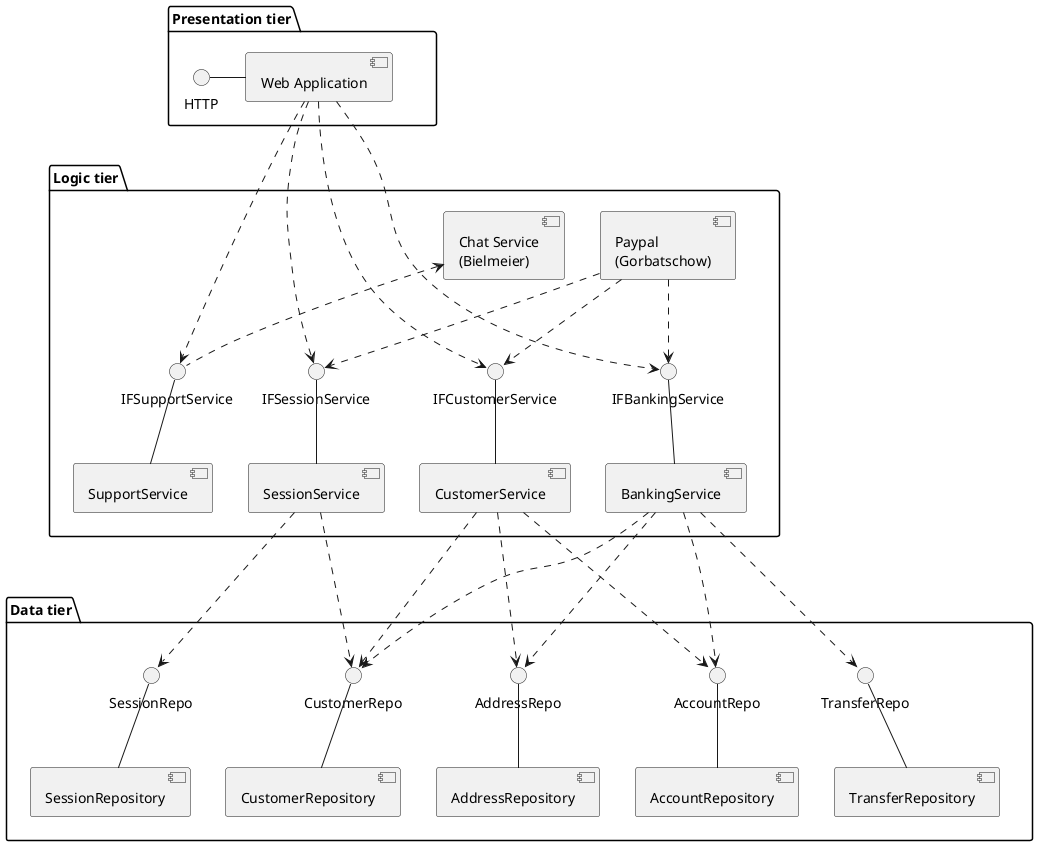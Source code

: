 @startuml

package "Presentation tier" as presentation {
  HTTP - [Web Application]
}

package "Logic tier" as logic {
  IFSupportService -down- [SupportService]
  IFBankingService -down- [BankingService]
  IFSessionService -down- [SessionService]
  IFCustomerService -down- [CustomerService]
  
  [Web Application] .> IFBankingService
  [Web Application] ...> IFSessionService
  [Web Application] .> IFCustomerService
  [Web Application] .> IFSupportService

  ' used Services
  [Paypal\n(Gorbatschow)] .down.> IFBankingService
  [Paypal\n(Gorbatschow)] .down.> IFCustomerService
  [Paypal\n(Gorbatschow)] .down.> IFSessionService

  IFSupportService .up.> [Chat Service\n(Bielmeier)]

}

package "Data tier" as data {
  CustomerRepo -down- [CustomerRepository]
  AccountRepo -down- [AccountRepository]
  AddressRepo -down- [AddressRepository]
  SessionRepo -down- [SessionRepository]
  TransferRepo -down- [TransferRepository]

  [BankingService] ...> CustomerRepo
  [CustomerService] ...> CustomerRepo
  [SessionService] ...> CustomerRepo
  
  [BankingService] .> AddressRepo
  [CustomerService] .> AddressRepo
  
  [BankingService] .> AccountRepo
  [CustomerService] .> AccountRepo

  [SessionService] ..> SessionRepo

  [BankingService] ...> TransferRepo
}

presentation -[hidden]-> logic
logic -[hidden]-> data




@enduml
